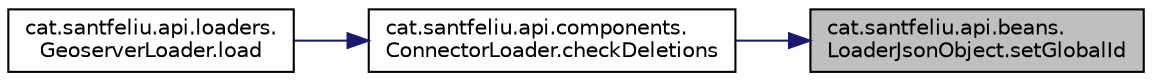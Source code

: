 digraph "cat.santfeliu.api.beans.LoaderJsonObject.setGlobalId"
{
 // LATEX_PDF_SIZE
  edge [fontname="Helvetica",fontsize="10",labelfontname="Helvetica",labelfontsize="10"];
  node [fontname="Helvetica",fontsize="10",shape=record];
  rankdir="RL";
  Node1 [label="cat.santfeliu.api.beans.\lLoaderJsonObject.setGlobalId",height=0.2,width=0.4,color="black", fillcolor="grey75", style="filled", fontcolor="black",tooltip=" "];
  Node1 -> Node2 [dir="back",color="midnightblue",fontsize="10",style="solid"];
  Node2 [label="cat.santfeliu.api.components.\lConnectorLoader.checkDeletions",height=0.2,width=0.4,color="black", fillcolor="white", style="filled",URL="$classcat_1_1santfeliu_1_1api_1_1components_1_1_connector_loader.html#a705980ec8774468c2ed0e386bcefb3ff",tooltip=" "];
  Node2 -> Node3 [dir="back",color="midnightblue",fontsize="10",style="solid"];
  Node3 [label="cat.santfeliu.api.loaders.\lGeoserverLoader.load",height=0.2,width=0.4,color="black", fillcolor="white", style="filled",URL="$classcat_1_1santfeliu_1_1api_1_1loaders_1_1_geoserver_loader.html#aecdc6ab5af412ad4354ece82bddc6fc2",tooltip=" "];
}
